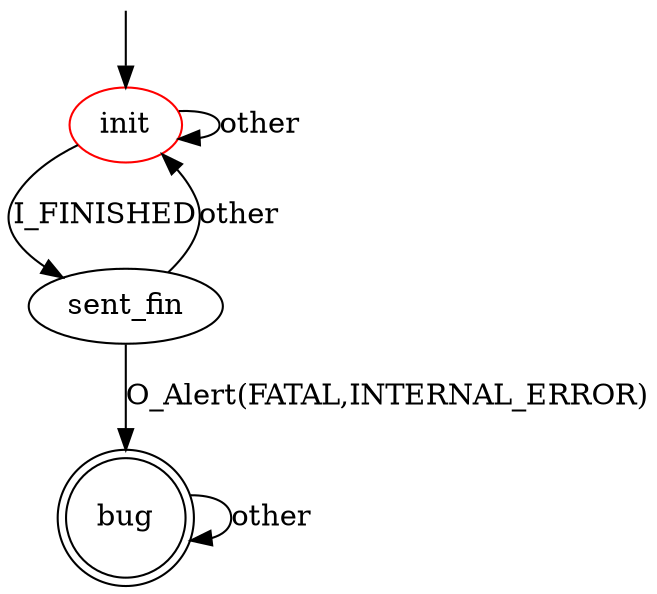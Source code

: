 digraph G {
label=""
init [color="red"]
sent_fin
bug [shape="doublecircle"]

init -> init [label="other"]
init -> sent_fin [label="I_FINISHED"]

sent_fin -> init [label="other"]
sent_fin -> bug [label="O_Alert(FATAL,INTERNAL_ERROR)"]

bug -> bug [label="other"]

__start0 [label="" shape="none" width="0" height="0"];
__start0 -> init;
}

